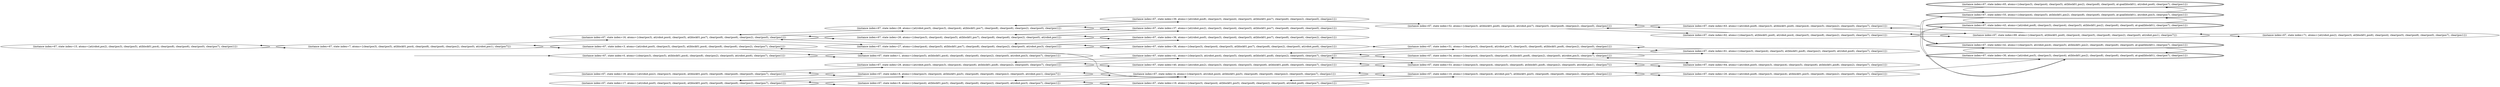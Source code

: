 digraph {
rankdir="LR"
s15[label="(instance index=67, state index=15, atoms={at(robot,pos2), clear(pos3), clear(pos5), at(block01,pos4), clear(pos8), clear(pos6), clear(pos0), clear(pos7), clear(pos1)})"]
s7[label="(instance index=67, state index=7, atoms={clear(pos3), clear(pos5), at(block01,pos4), clear(pos8), clear(pos6), clear(pos2), clear(pos0), at(robot,pos1), clear(pos7)})"]
s18[label="(instance index=67, state index=18, atoms={at(robot,pos2), clear(pos3), clear(pos4), at(block01,pos5), clear(pos8), clear(pos6), clear(pos0), clear(pos7), clear(pos1)})"]
s17[label="(instance index=67, state index=17, atoms={at(robot,pos0), clear(pos3), clear(pos4), at(block01,pos5), clear(pos8), clear(pos6), clear(pos2), clear(pos7), clear(pos1)})"]
s3[label="(instance index=67, state index=3, atoms={at(robot,pos0), clear(pos3), clear(pos5), at(block01,pos4), clear(pos8), clear(pos6), clear(pos2), clear(pos7), clear(pos1)})"]
s0[label="(instance index=67, state index=0, atoms={clear(pos3), clear(pos5), at(block01,pos4), clear(pos8), clear(pos2), clear(pos0), at(robot,pos6), clear(pos7), clear(pos1)})"]
s16[label="(instance index=67, state index=16, atoms={clear(pos3), at(robot,pos4), clear(pos5), at(block01,pos7), clear(pos8), clear(pos6), clear(pos2), clear(pos0), clear(pos1)})"]
s1[label="(instance index=67, state index=1, atoms={clear(pos5), at(block01,pos4), clear(pos8), clear(pos6), clear(pos2), clear(pos0), at(robot,pos3), clear(pos7), clear(pos1)})"]
s8[label="(instance index=67, state index=8, atoms={clear(pos3), clear(pos4), at(block01,pos5), clear(pos8), clear(pos6), clear(pos2), clear(pos0), at(robot,pos1), clear(pos7)})"]
s9[label="(instance index=67, state index=9, atoms={clear(pos4), at(block01,pos5), clear(pos8), clear(pos6), clear(pos2), clear(pos0), at(robot,pos3), clear(pos7), clear(pos1)})"]
s29[label="(instance index=67, state index=29, atoms={at(robot,pos5), clear(pos3), clear(pos4), clear(pos6), at(block01,pos8), clear(pos2), clear(pos0), clear(pos7), clear(pos1)})"]
s28[label="(instance index=67, state index=28, atoms={at(robot,pos5), clear(pos3), clear(pos4), at(block01,pos7), clear(pos8), clear(pos6), clear(pos2), clear(pos0), clear(pos1)})"]
s27[label="(instance index=67, state index=27, atoms={clear(pos4), clear(pos5), at(block01,pos7), clear(pos8), clear(pos6), clear(pos2), clear(pos0), at(robot,pos3), clear(pos1)})"]
s26[label="(instance index=67, state index=26, atoms={clear(pos3), clear(pos4), clear(pos5), at(block01,pos7), clear(pos8), clear(pos6), clear(pos2), clear(pos0), at(robot,pos1)})"]
s4[label="(instance index=67, state index=4, atoms={clear(pos3), at(robot,pos4), at(block01,pos5), clear(pos8), clear(pos6), clear(pos2), clear(pos0), clear(pos7), clear(pos1)})"]
s19[label="(instance index=67, state index=19, atoms={clear(pos3), clear(pos4), at(block01,pos5), clear(pos8), clear(pos2), clear(pos0), at(robot,pos6), clear(pos7), clear(pos1)})"]
s41[label="(instance index=67, state index=41, atoms={clear(pos3), at(robot,pos4), clear(pos5), clear(pos6), at(block01,pos8), clear(pos2), clear(pos0), clear(pos7), clear(pos1)})"]
s40[label="(instance index=67, state index=40, atoms={at(robot,pos2), clear(pos3), clear(pos4), clear(pos5), clear(pos6), at(block01,pos8), clear(pos0), clear(pos7), clear(pos1)})"]
s39[label="(instance index=67, state index=39, atoms={at(robot,pos8), clear(pos3), clear(pos4), clear(pos5), at(block01,pos7), clear(pos6), clear(pos2), clear(pos0), clear(pos1)})"]
s37[label="(instance index=67, state index=37, atoms={at(robot,pos2), clear(pos3), clear(pos4), clear(pos5), at(block01,pos7), clear(pos8), clear(pos6), clear(pos0), clear(pos1)})"]
s38[label="(instance index=67, state index=38, atoms={clear(pos3), clear(pos4), clear(pos5), at(block01,pos7), clear(pos8), clear(pos2), clear(pos0), at(robot,pos6), clear(pos1)})"]
s36[label="(instance index=67, state index=36, atoms={at(robot,pos0), clear(pos3), clear(pos4), clear(pos5), at(block01,pos7), clear(pos8), clear(pos6), clear(pos2), clear(pos1)})"]
s10[label="(instance index=67, state index=10, atoms={clear(pos3), clear(pos4), at(robot,pos7), at(block01,pos5), clear(pos8), clear(pos6), clear(pos2), clear(pos0), clear(pos1)})"]
s54[label="(instance index=67, state index=54, atoms={clear(pos4), clear(pos5), clear(pos6), at(block01,pos8), clear(pos2), clear(pos0), at(robot,pos3), clear(pos7), clear(pos1)})"]
s51[label="(instance index=67, state index=51, atoms={clear(pos3), clear(pos4), at(robot,pos7), clear(pos5), clear(pos6), at(block01,pos8), clear(pos2), clear(pos0), clear(pos1)})"]
s53[label="(instance index=67, state index=53, atoms={clear(pos3), clear(pos4), clear(pos5), clear(pos6), at(block01,pos8), clear(pos2), clear(pos0), at(robot,pos1), clear(pos7)})"]
s52[label="(instance index=67, state index=52, atoms={clear(pos3), at(block01,pos6), clear(pos4), at(robot,pos7), clear(pos5), clear(pos8), clear(pos2), clear(pos0), clear(pos1)})"]
s20[label="(instance index=67, state index=20, atoms={at(robot,pos8), clear(pos3), clear(pos4), at(block01,pos5), clear(pos6), clear(pos2), clear(pos0), clear(pos7), clear(pos1)})"]
s61[label="(instance index=67, state index=61, atoms={clear(pos3), clear(pos4), clear(pos5), at(block01,pos8), clear(pos2), clear(pos0), at(robot,pos6), clear(pos7), clear(pos1)})"]
s64[label="(instance index=67, state index=64, atoms={at(robot,pos0), clear(pos3), clear(pos4), clear(pos5), clear(pos6), at(block01,pos8), clear(pos2), clear(pos7), clear(pos1)})"]
s63[label="(instance index=67, state index=63, atoms={at(robot,pos8), clear(pos3), at(block01,pos6), clear(pos4), clear(pos5), clear(pos2), clear(pos0), clear(pos7), clear(pos1)})"]
s62[label="(instance index=67, state index=62, atoms={clear(pos3), at(block01,pos6), at(robot,pos4), clear(pos5), clear(pos8), clear(pos2), clear(pos0), clear(pos7), clear(pos1)})"]
s43[peripheries=2,label="(instance index=67, state index=43, atoms={at(robot,pos8), clear(pos3), clear(pos4), clear(pos5), at(block01,pos2), clear(pos6), clear(pos0), at-goal(block01), clear(pos7), clear(pos1)})"]
s42[peripheries=2,label="(instance index=67, state index=42, atoms={clear(pos3), at(robot,pos4), clear(pos5), at(block01,pos2), clear(pos8), clear(pos6), clear(pos0), at-goal(block01), clear(pos7), clear(pos1)})"]
s55[peripheries=2,label="(instance index=67, state index=55, atoms={clear(pos4), clear(pos5), at(block01,pos2), clear(pos8), clear(pos6), clear(pos0), at-goal(block01), at(robot,pos3), clear(pos7), clear(pos1)})"]
s65[peripheries=2,label="(instance index=67, state index=65, atoms={clear(pos3), clear(pos4), clear(pos5), at(block01,pos2), clear(pos8), clear(pos0), at-goal(block01), at(robot,pos6), clear(pos7), clear(pos1)})"]
s30[peripheries=2,label="(instance index=67, state index=30, atoms={at(robot,pos5), clear(pos3), clear(pos4), at(block01,pos2), clear(pos8), clear(pos6), clear(pos0), at-goal(block01), clear(pos7), clear(pos1)})"]
s69[label="(instance index=67, state index=69, atoms={clear(pos3), at(block01,pos6), clear(pos4), clear(pos5), clear(pos8), clear(pos2), clear(pos0), at(robot,pos1), clear(pos7)})"]
s71[label="(instance index=67, state index=71, atoms={at(robot,pos2), clear(pos3), at(block01,pos6), clear(pos4), clear(pos5), clear(pos8), clear(pos0), clear(pos7), clear(pos1)})"]
Dangling [ label = "", style = invis ]
{ rank = same; Dangling }
Dangling -> s0
{ rank = same; s0}
{ rank = same; s7}
{ rank = same; s18,s17,s3,s0,s16}
{ rank = same; s1,s8,s9,s29,s28,s27,s26}
{ rank = same; s4,s19,s41,s40,s39,s37,s38,s36}
{ rank = same; s10,s54,s51,s53,s52}
{ rank = same; s20,s61,s64,s63,s62}
{ rank = same; s43,s42,s55,s65,s30,s69}
{ rank = same; s71}
{
s15->s7
}
{
s7->s15
s7->s3
s7->s16
}
{
s18->s29
s18->s8
s17->s9
s17->s8
s3->s7
s3->s1
s0->s1
s16->s28
s16->s27
s16->s26
}
{
s1->s4
s1->s3
s1->s0
s8->s4
s8->s18
s8->s17
s9->s4
s9->s19
s9->s17
s29->s41
s29->s40
s28->s39
s28->s37
s28->s16
s27->s38
s27->s36
s27->s16
s26->s36
s26->s37
s26->s16
}
{
s4->s10
s4->s9
s4->s8
s19->s10
s19->s9
s41->s54
s41->s29
s41->s51
s41->s53
s40->s29
s40->s53
s39->s52
s39->s28
s37->s28
s37->s26
s38->s51
s38->s27
s36->s27
s36->s26
}
{
s10->s20
s10->s4
s10->s19
s54->s41
s54->s61
s54->s64
s51->s61
s51->s41
s53->s41
s53->s40
s53->s64
s52->s63
s52->s62
}
{
s20->s30
s20->s10
s61->s54
s61->s51
s64->s54
s64->s53
s63->s69
s63->s52
s62->s69
s62->s52
}
{
s43->s55
s43->s30
s42->s55
s42->s30
s55->s43
s55->s42
s55->s65
s65->s55
s30->s43
s30->s42
s69->s63
s69->s62
s69->s71
}
{
s71->s69
}
}
